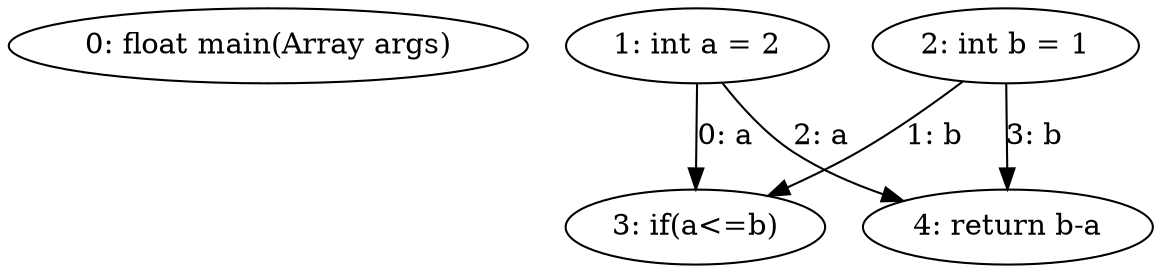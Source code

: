 digraph G {
  1 [ label="0: float main(Array args)" ];
  2 [ label="1: int a = 2" ];
  3 [ label="2: int b = 1" ];
  4 [ label="3: if(a<=b)" ];
  5 [ label="4: return b-a" ];
  2 -> 4 [ label="0: a" ];
  3 -> 4 [ label="1: b" ];
  2 -> 5 [ label="2: a" ];
  3 -> 5 [ label="3: b" ];
}
